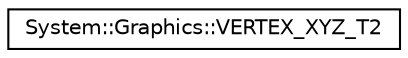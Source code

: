 digraph G
{
  edge [fontname="Helvetica",fontsize="10",labelfontname="Helvetica",labelfontsize="10"];
  node [fontname="Helvetica",fontsize="10",shape=record];
  rankdir="LR";
  Node1 [label="System::Graphics::VERTEX_XYZ_T2",height=0.2,width=0.4,color="black", fillcolor="white", style="filled",URL="$struct_system_1_1_graphics_1_1_v_e_r_t_e_x___x_y_z___t2.html"];
}
